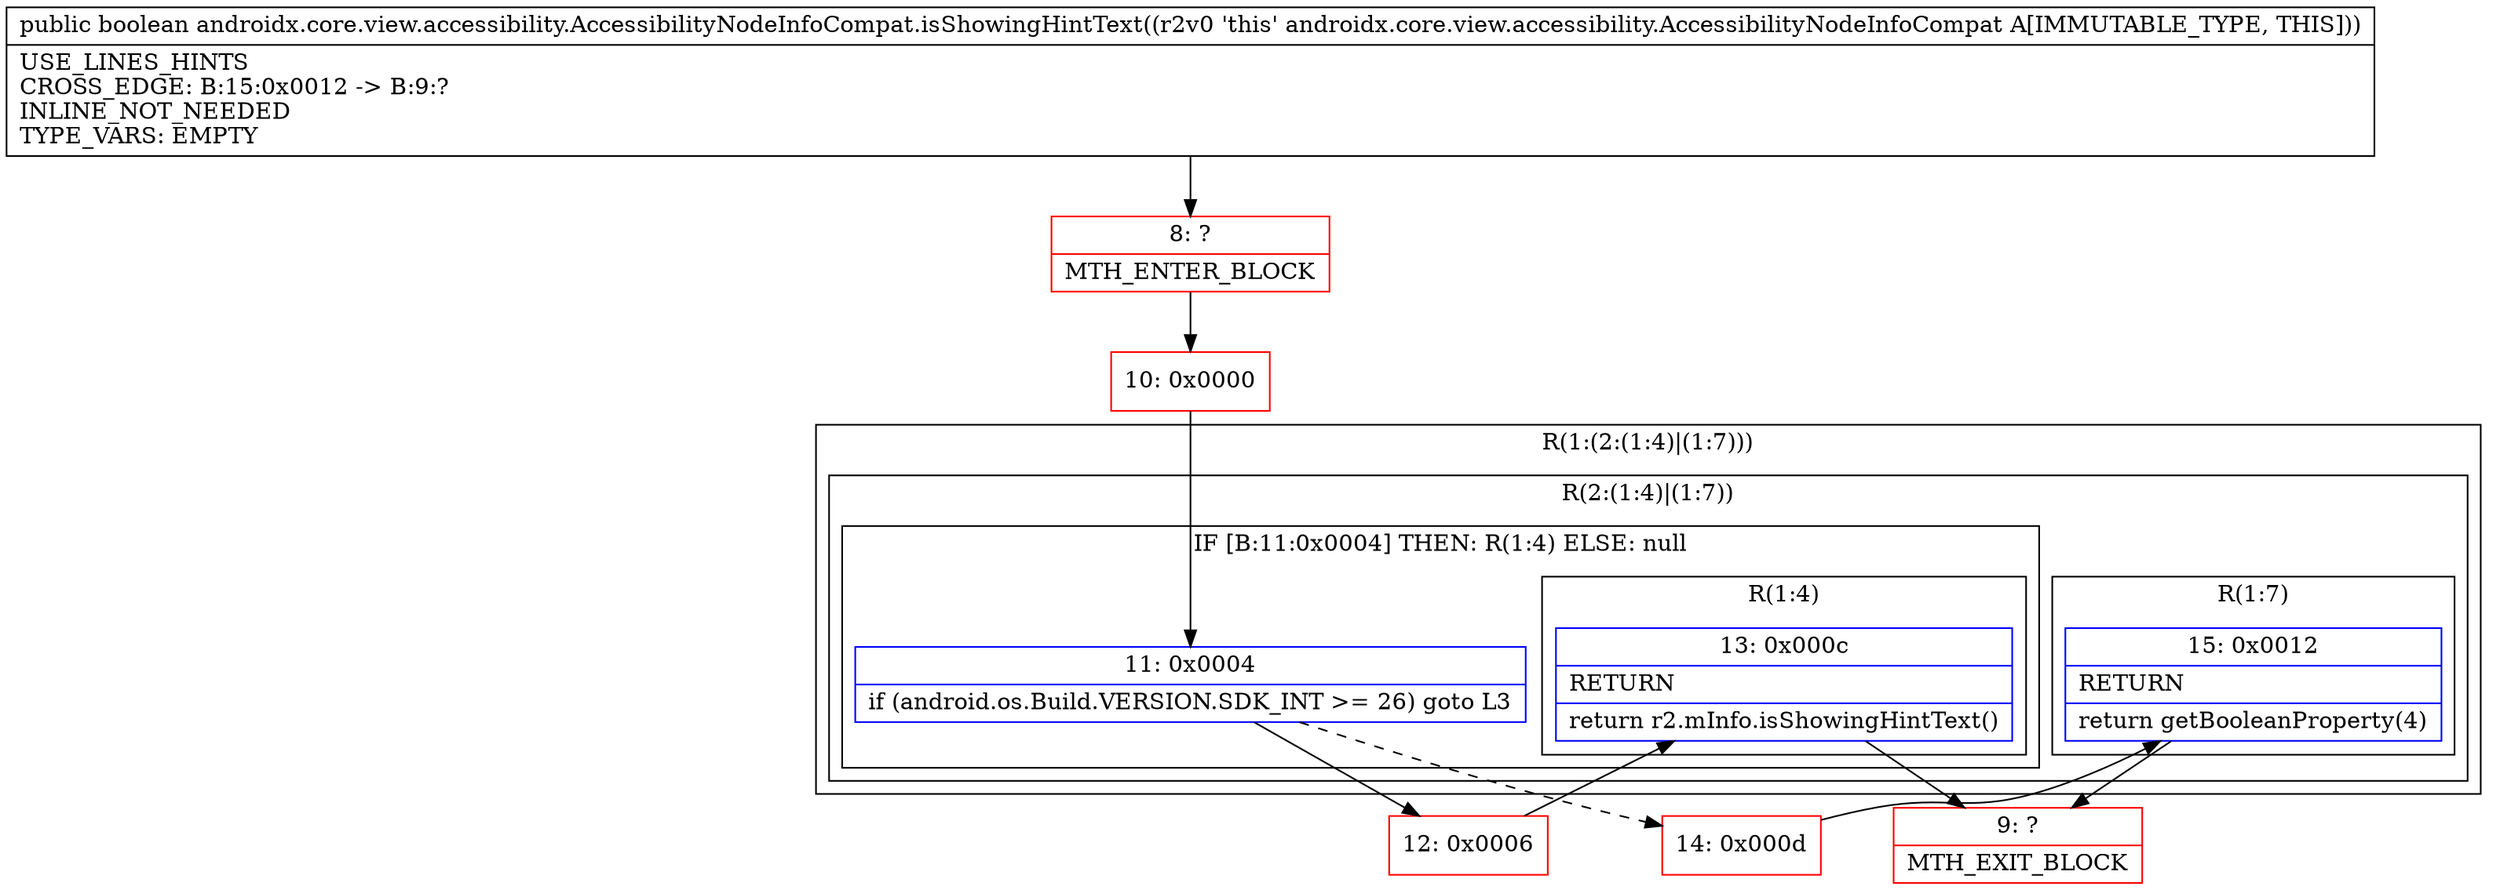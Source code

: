 digraph "CFG forandroidx.core.view.accessibility.AccessibilityNodeInfoCompat.isShowingHintText()Z" {
subgraph cluster_Region_2100254278 {
label = "R(1:(2:(1:4)|(1:7)))";
node [shape=record,color=blue];
subgraph cluster_Region_715508992 {
label = "R(2:(1:4)|(1:7))";
node [shape=record,color=blue];
subgraph cluster_IfRegion_1551156598 {
label = "IF [B:11:0x0004] THEN: R(1:4) ELSE: null";
node [shape=record,color=blue];
Node_11 [shape=record,label="{11\:\ 0x0004|if (android.os.Build.VERSION.SDK_INT \>= 26) goto L3\l}"];
subgraph cluster_Region_820504025 {
label = "R(1:4)";
node [shape=record,color=blue];
Node_13 [shape=record,label="{13\:\ 0x000c|RETURN\l|return r2.mInfo.isShowingHintText()\l}"];
}
}
subgraph cluster_Region_930941157 {
label = "R(1:7)";
node [shape=record,color=blue];
Node_15 [shape=record,label="{15\:\ 0x0012|RETURN\l|return getBooleanProperty(4)\l}"];
}
}
}
Node_8 [shape=record,color=red,label="{8\:\ ?|MTH_ENTER_BLOCK\l}"];
Node_10 [shape=record,color=red,label="{10\:\ 0x0000}"];
Node_12 [shape=record,color=red,label="{12\:\ 0x0006}"];
Node_9 [shape=record,color=red,label="{9\:\ ?|MTH_EXIT_BLOCK\l}"];
Node_14 [shape=record,color=red,label="{14\:\ 0x000d}"];
MethodNode[shape=record,label="{public boolean androidx.core.view.accessibility.AccessibilityNodeInfoCompat.isShowingHintText((r2v0 'this' androidx.core.view.accessibility.AccessibilityNodeInfoCompat A[IMMUTABLE_TYPE, THIS]))  | USE_LINES_HINTS\lCROSS_EDGE: B:15:0x0012 \-\> B:9:?\lINLINE_NOT_NEEDED\lTYPE_VARS: EMPTY\l}"];
MethodNode -> Node_8;Node_11 -> Node_12;
Node_11 -> Node_14[style=dashed];
Node_13 -> Node_9;
Node_15 -> Node_9;
Node_8 -> Node_10;
Node_10 -> Node_11;
Node_12 -> Node_13;
Node_14 -> Node_15;
}

